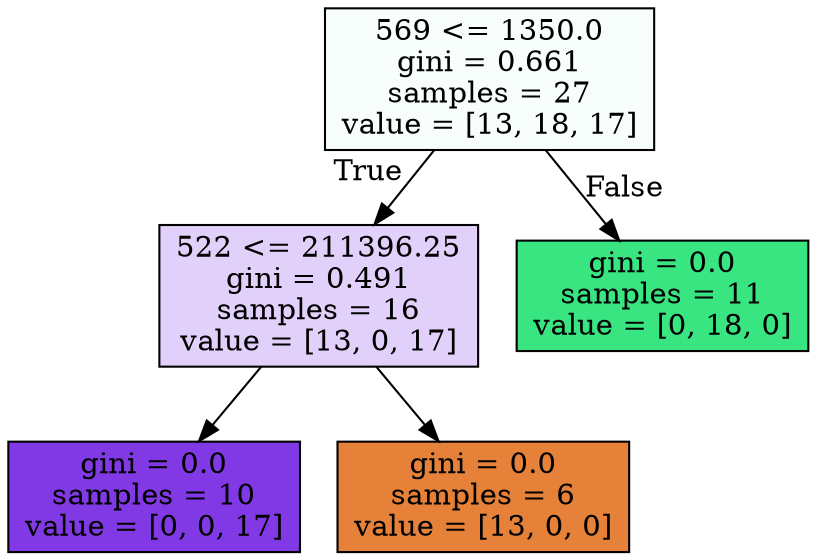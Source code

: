 digraph Tree {
node [shape=box, style="filled", color="black"] ;
0 [label="569 <= 1350.0\ngini = 0.661\nsamples = 27\nvalue = [13, 18, 17]", fillcolor="#39e58108"] ;
1 [label="522 <= 211396.25\ngini = 0.491\nsamples = 16\nvalue = [13, 0, 17]", fillcolor="#8139e53c"] ;
0 -> 1 [labeldistance=2.5, labelangle=45, headlabel="True"] ;
2 [label="gini = 0.0\nsamples = 10\nvalue = [0, 0, 17]", fillcolor="#8139e5ff"] ;
1 -> 2 ;
3 [label="gini = 0.0\nsamples = 6\nvalue = [13, 0, 0]", fillcolor="#e58139ff"] ;
1 -> 3 ;
4 [label="gini = 0.0\nsamples = 11\nvalue = [0, 18, 0]", fillcolor="#39e581ff"] ;
0 -> 4 [labeldistance=2.5, labelangle=-45, headlabel="False"] ;
}